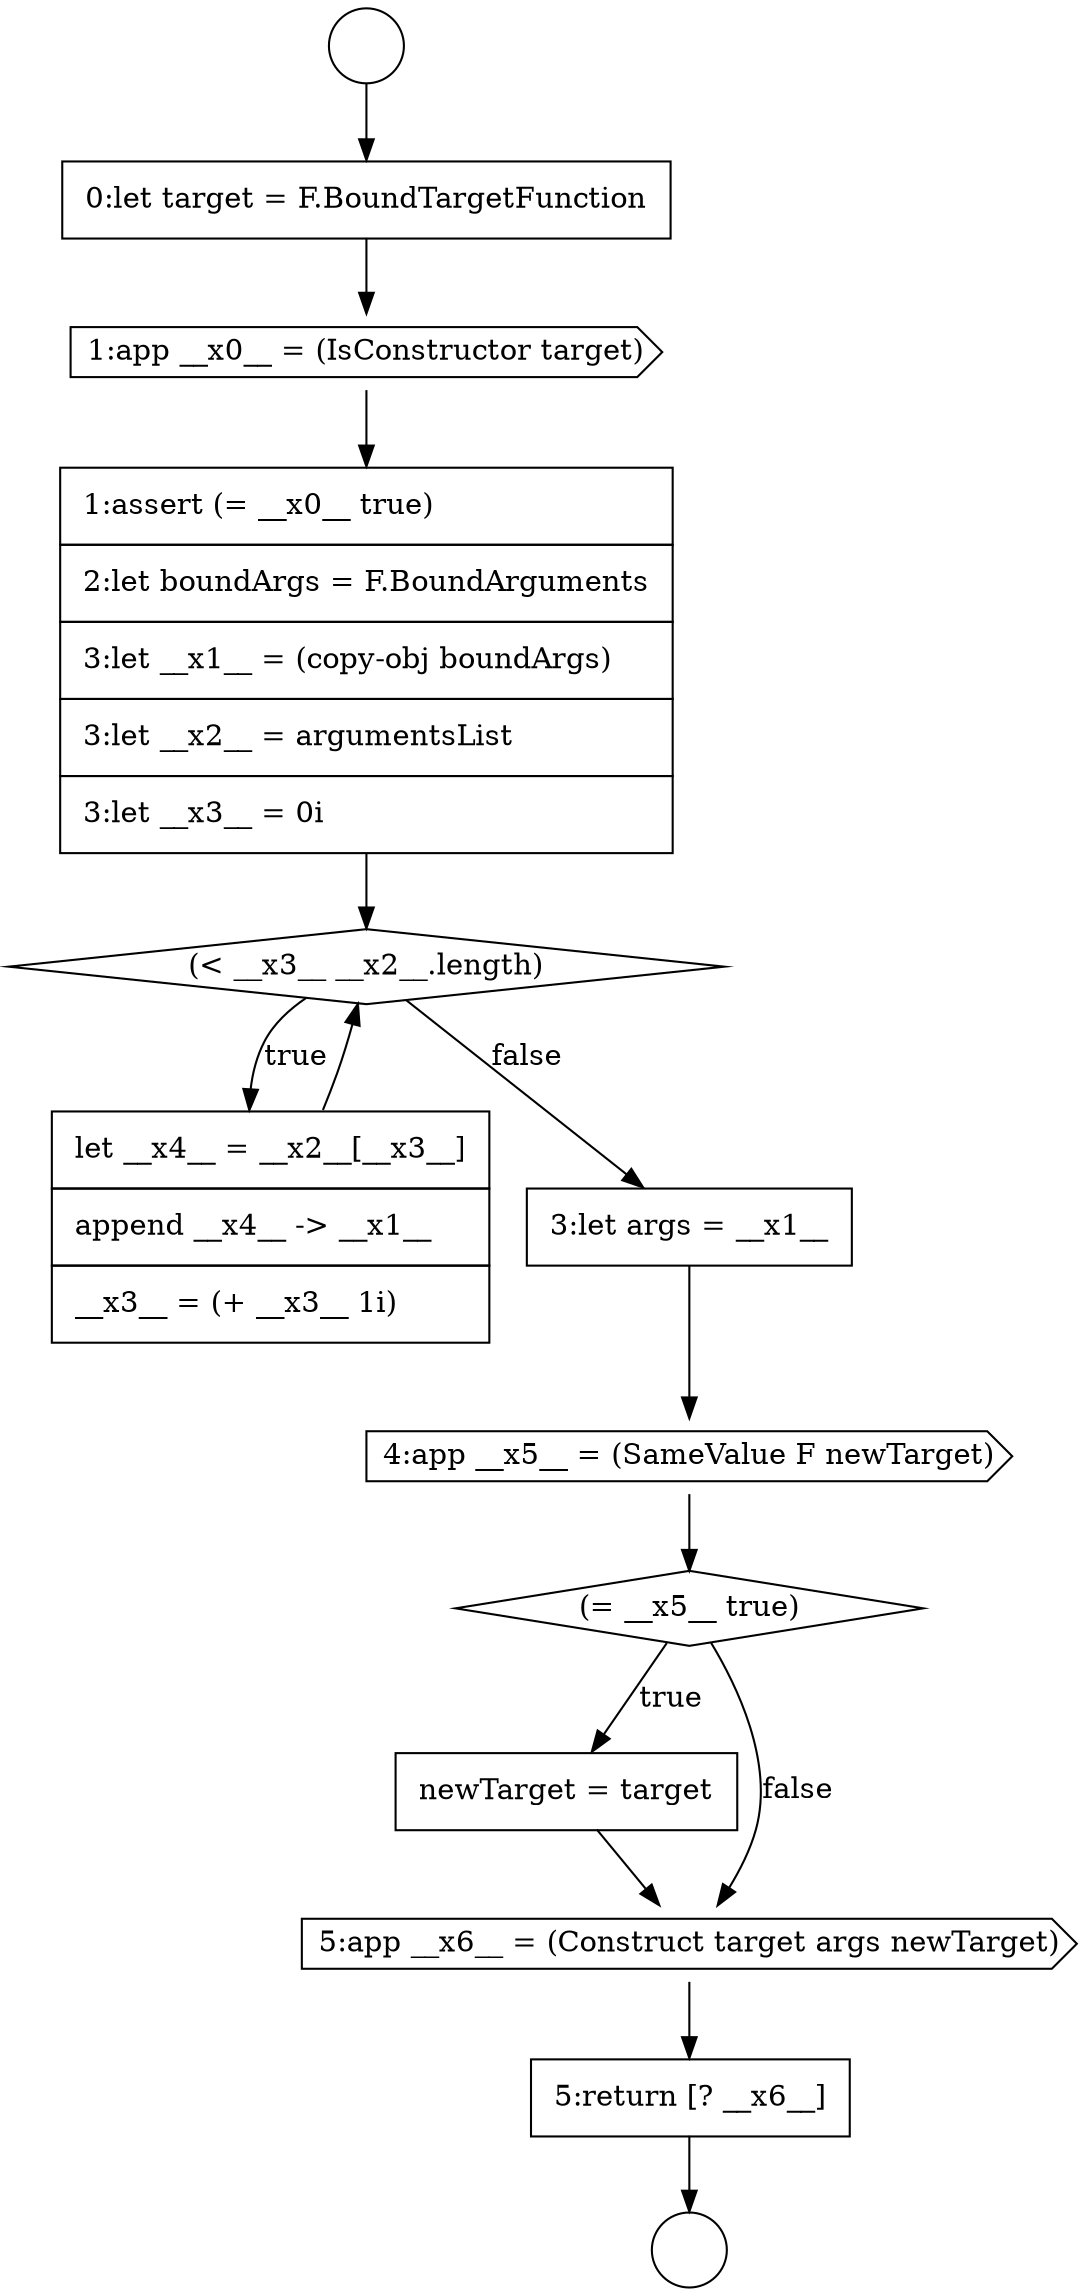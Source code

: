 digraph {
  node2280 [shape=cds, label=<<font color="black">4:app __x5__ = (SameValue F newTarget)</font>> color="black" fillcolor="white" style=filled]
  node2282 [shape=none, margin=0, label=<<font color="black">
    <table border="0" cellborder="1" cellspacing="0" cellpadding="10">
      <tr><td align="left">newTarget = target</td></tr>
    </table>
  </font>> color="black" fillcolor="white" style=filled]
  node2274 [shape=none, margin=0, label=<<font color="black">
    <table border="0" cellborder="1" cellspacing="0" cellpadding="10">
      <tr><td align="left">0:let target = F.BoundTargetFunction</td></tr>
    </table>
  </font>> color="black" fillcolor="white" style=filled]
  node2281 [shape=diamond, label=<<font color="black">(= __x5__ true)</font>> color="black" fillcolor="white" style=filled]
  node2277 [shape=diamond, label=<<font color="black">(&lt; __x3__ __x2__.length)</font>> color="black" fillcolor="white" style=filled]
  node2272 [shape=circle label=" " color="black" fillcolor="white" style=filled]
  node2275 [shape=cds, label=<<font color="black">1:app __x0__ = (IsConstructor target)</font>> color="black" fillcolor="white" style=filled]
  node2284 [shape=none, margin=0, label=<<font color="black">
    <table border="0" cellborder="1" cellspacing="0" cellpadding="10">
      <tr><td align="left">5:return [? __x6__]</td></tr>
    </table>
  </font>> color="black" fillcolor="white" style=filled]
  node2278 [shape=none, margin=0, label=<<font color="black">
    <table border="0" cellborder="1" cellspacing="0" cellpadding="10">
      <tr><td align="left">let __x4__ = __x2__[__x3__]</td></tr>
      <tr><td align="left">append __x4__ -&gt; __x1__</td></tr>
      <tr><td align="left">__x3__ = (+ __x3__ 1i)</td></tr>
    </table>
  </font>> color="black" fillcolor="white" style=filled]
  node2276 [shape=none, margin=0, label=<<font color="black">
    <table border="0" cellborder="1" cellspacing="0" cellpadding="10">
      <tr><td align="left">1:assert (= __x0__ true)</td></tr>
      <tr><td align="left">2:let boundArgs = F.BoundArguments</td></tr>
      <tr><td align="left">3:let __x1__ = (copy-obj boundArgs)</td></tr>
      <tr><td align="left">3:let __x2__ = argumentsList</td></tr>
      <tr><td align="left">3:let __x3__ = 0i</td></tr>
    </table>
  </font>> color="black" fillcolor="white" style=filled]
  node2279 [shape=none, margin=0, label=<<font color="black">
    <table border="0" cellborder="1" cellspacing="0" cellpadding="10">
      <tr><td align="left">3:let args = __x1__</td></tr>
    </table>
  </font>> color="black" fillcolor="white" style=filled]
  node2273 [shape=circle label=" " color="black" fillcolor="white" style=filled]
  node2283 [shape=cds, label=<<font color="black">5:app __x6__ = (Construct target args newTarget)</font>> color="black" fillcolor="white" style=filled]
  node2278 -> node2277 [ color="black"]
  node2280 -> node2281 [ color="black"]
  node2282 -> node2283 [ color="black"]
  node2274 -> node2275 [ color="black"]
  node2283 -> node2284 [ color="black"]
  node2277 -> node2278 [label=<<font color="black">true</font>> color="black"]
  node2277 -> node2279 [label=<<font color="black">false</font>> color="black"]
  node2284 -> node2273 [ color="black"]
  node2272 -> node2274 [ color="black"]
  node2281 -> node2282 [label=<<font color="black">true</font>> color="black"]
  node2281 -> node2283 [label=<<font color="black">false</font>> color="black"]
  node2275 -> node2276 [ color="black"]
  node2276 -> node2277 [ color="black"]
  node2279 -> node2280 [ color="black"]
}
